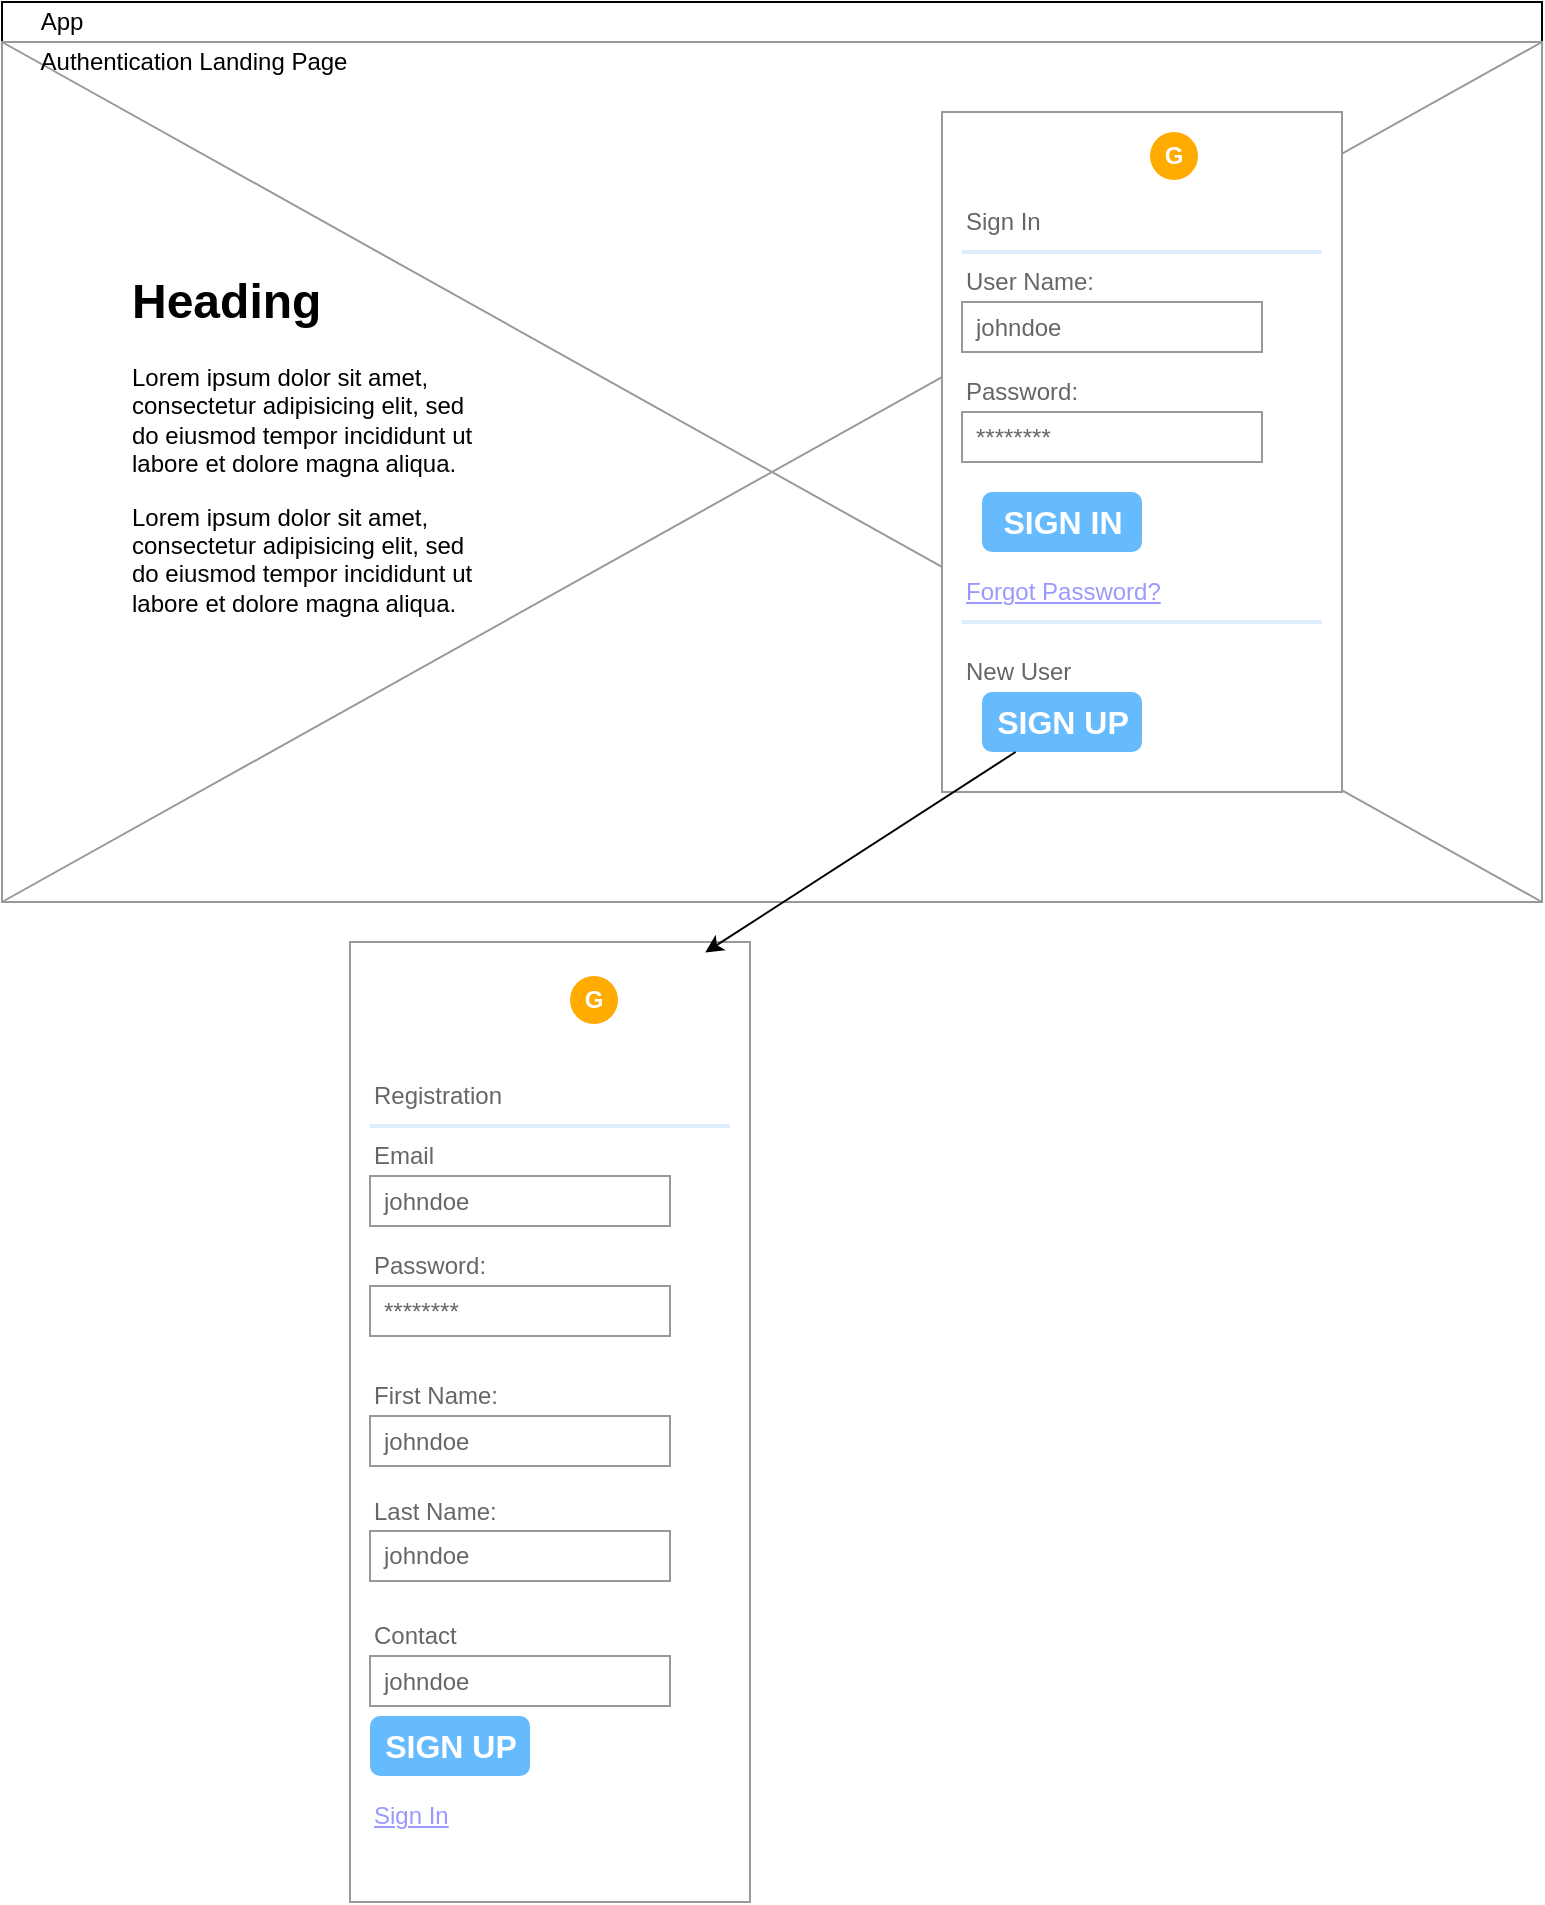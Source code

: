 <mxfile version="22.1.4" type="github">
  <diagram name="Page-1" id="Z21mBP2d0bDcraAdHLnU">
    <mxGraphModel dx="1050" dy="630" grid="1" gridSize="10" guides="1" tooltips="1" connect="1" arrows="1" fold="1" page="1" pageScale="1" pageWidth="827" pageHeight="1169" math="0" shadow="0">
      <root>
        <mxCell id="0" />
        <mxCell id="1" parent="0" />
        <mxCell id="4ooZNw-VQ2BO_oq2PY-E-2" value="" style="rounded=0;whiteSpace=wrap;html=1;" vertex="1" parent="1">
          <mxGeometry x="40" y="70" width="770" height="450" as="geometry" />
        </mxCell>
        <mxCell id="4ooZNw-VQ2BO_oq2PY-E-6" value="" style="verticalLabelPosition=bottom;shadow=0;dashed=0;align=center;html=1;verticalAlign=top;strokeWidth=1;shape=mxgraph.mockup.graphics.simpleIcon;strokeColor=#999999;" vertex="1" parent="1">
          <mxGeometry x="40" y="90" width="770" height="430" as="geometry" />
        </mxCell>
        <mxCell id="4ooZNw-VQ2BO_oq2PY-E-3" value="App" style="text;html=1;strokeColor=none;fillColor=none;align=center;verticalAlign=middle;whiteSpace=wrap;rounded=0;" vertex="1" parent="1">
          <mxGeometry x="40" y="70" width="60" height="20" as="geometry" />
        </mxCell>
        <mxCell id="4ooZNw-VQ2BO_oq2PY-E-5" value="Authentication Landing Page" style="text;html=1;strokeColor=none;fillColor=none;align=center;verticalAlign=middle;whiteSpace=wrap;rounded=0;" vertex="1" parent="1">
          <mxGeometry x="41" y="90" width="190" height="20" as="geometry" />
        </mxCell>
        <mxCell id="4ooZNw-VQ2BO_oq2PY-E-7" value="&lt;h1&gt;Heading&lt;/h1&gt;&lt;p&gt;Lorem ipsum dolor sit amet, consectetur adipisicing elit, sed do eiusmod tempor incididunt ut labore et dolore magna aliqua.&lt;/p&gt;&lt;p&gt;Lorem ipsum dolor sit amet, consectetur adipisicing elit, sed do eiusmod tempor incididunt ut labore et dolore magna aliqua.&lt;br&gt;&lt;/p&gt;&lt;p&gt;&lt;br&gt;&lt;/p&gt;" style="text;html=1;strokeColor=none;fillColor=none;spacing=5;spacingTop=-20;whiteSpace=wrap;overflow=hidden;rounded=0;" vertex="1" parent="1">
          <mxGeometry x="100" y="200" width="190" height="190" as="geometry" />
        </mxCell>
        <mxCell id="4ooZNw-VQ2BO_oq2PY-E-8" value="" style="strokeWidth=1;shadow=0;dashed=0;align=center;html=1;shape=mxgraph.mockup.forms.rrect;rSize=0;strokeColor=#999999;fillColor=#ffffff;" vertex="1" parent="1">
          <mxGeometry x="510" y="125" width="200" height="340" as="geometry" />
        </mxCell>
        <mxCell id="4ooZNw-VQ2BO_oq2PY-E-9" value="Sign In" style="strokeWidth=1;shadow=0;dashed=0;align=center;html=1;shape=mxgraph.mockup.forms.anchor;fontSize=12;fontColor=#666666;align=left;resizeWidth=1;spacingLeft=0;" vertex="1" parent="4ooZNw-VQ2BO_oq2PY-E-8">
          <mxGeometry width="100" height="20" relative="1" as="geometry">
            <mxPoint x="10" y="45" as="offset" />
          </mxGeometry>
        </mxCell>
        <mxCell id="4ooZNw-VQ2BO_oq2PY-E-10" value="" style="shape=line;strokeColor=#ddeeff;strokeWidth=2;html=1;resizeWidth=1;" vertex="1" parent="4ooZNw-VQ2BO_oq2PY-E-8">
          <mxGeometry width="180" height="10" relative="1" as="geometry">
            <mxPoint x="10" y="65" as="offset" />
          </mxGeometry>
        </mxCell>
        <mxCell id="4ooZNw-VQ2BO_oq2PY-E-11" value="User Name:" style="strokeWidth=1;shadow=0;dashed=0;align=center;html=1;shape=mxgraph.mockup.forms.anchor;fontSize=12;fontColor=#666666;align=left;resizeWidth=1;spacingLeft=0;" vertex="1" parent="4ooZNw-VQ2BO_oq2PY-E-8">
          <mxGeometry width="100" height="20" relative="1" as="geometry">
            <mxPoint x="10" y="75" as="offset" />
          </mxGeometry>
        </mxCell>
        <mxCell id="4ooZNw-VQ2BO_oq2PY-E-12" value="johndoe" style="strokeWidth=1;shadow=0;dashed=0;align=center;html=1;shape=mxgraph.mockup.forms.rrect;rSize=0;strokeColor=#999999;fontColor=#666666;align=left;spacingLeft=5;resizeWidth=1;" vertex="1" parent="4ooZNw-VQ2BO_oq2PY-E-8">
          <mxGeometry width="150" height="25" relative="1" as="geometry">
            <mxPoint x="10" y="95" as="offset" />
          </mxGeometry>
        </mxCell>
        <mxCell id="4ooZNw-VQ2BO_oq2PY-E-13" value="Password:" style="strokeWidth=1;shadow=0;dashed=0;align=center;html=1;shape=mxgraph.mockup.forms.anchor;fontSize=12;fontColor=#666666;align=left;resizeWidth=1;spacingLeft=0;" vertex="1" parent="4ooZNw-VQ2BO_oq2PY-E-8">
          <mxGeometry width="100" height="20" relative="1" as="geometry">
            <mxPoint x="10" y="130" as="offset" />
          </mxGeometry>
        </mxCell>
        <mxCell id="4ooZNw-VQ2BO_oq2PY-E-14" value="********" style="strokeWidth=1;shadow=0;dashed=0;align=center;html=1;shape=mxgraph.mockup.forms.rrect;rSize=0;strokeColor=#999999;fontColor=#666666;align=left;spacingLeft=5;resizeWidth=1;" vertex="1" parent="4ooZNw-VQ2BO_oq2PY-E-8">
          <mxGeometry width="150" height="25" relative="1" as="geometry">
            <mxPoint x="10" y="150" as="offset" />
          </mxGeometry>
        </mxCell>
        <mxCell id="4ooZNw-VQ2BO_oq2PY-E-15" value="SIGN IN" style="strokeWidth=1;shadow=0;dashed=0;align=center;html=1;shape=mxgraph.mockup.forms.rrect;rSize=5;strokeColor=none;fontColor=#ffffff;fillColor=#66bbff;fontSize=16;fontStyle=1;" vertex="1" parent="4ooZNw-VQ2BO_oq2PY-E-8">
          <mxGeometry y="1" width="80" height="30" relative="1" as="geometry">
            <mxPoint x="20" y="-150" as="offset" />
          </mxGeometry>
        </mxCell>
        <mxCell id="4ooZNw-VQ2BO_oq2PY-E-16" value="Forgot Password?" style="strokeWidth=1;shadow=0;dashed=0;align=center;html=1;shape=mxgraph.mockup.forms.anchor;fontSize=12;fontColor=#9999ff;align=left;spacingLeft=0;fontStyle=4;resizeWidth=1;" vertex="1" parent="4ooZNw-VQ2BO_oq2PY-E-8">
          <mxGeometry y="1" width="150" height="20" relative="1" as="geometry">
            <mxPoint x="10" y="-110" as="offset" />
          </mxGeometry>
        </mxCell>
        <mxCell id="4ooZNw-VQ2BO_oq2PY-E-17" value="" style="shape=line;strokeColor=#ddeeff;strokeWidth=2;html=1;resizeWidth=1;" vertex="1" parent="4ooZNw-VQ2BO_oq2PY-E-8">
          <mxGeometry y="1" width="180" height="10" relative="1" as="geometry">
            <mxPoint x="10" y="-90" as="offset" />
          </mxGeometry>
        </mxCell>
        <mxCell id="4ooZNw-VQ2BO_oq2PY-E-18" value="New User" style="strokeWidth=1;shadow=0;dashed=0;align=center;html=1;shape=mxgraph.mockup.forms.anchor;fontSize=12;fontColor=#666666;align=left;spacingLeft=0;resizeWidth=1;" vertex="1" parent="4ooZNw-VQ2BO_oq2PY-E-8">
          <mxGeometry y="1" width="150" height="20" relative="1" as="geometry">
            <mxPoint x="10" y="-70" as="offset" />
          </mxGeometry>
        </mxCell>
        <mxCell id="4ooZNw-VQ2BO_oq2PY-E-19" value="SIGN UP" style="strokeWidth=1;shadow=0;dashed=0;align=center;html=1;shape=mxgraph.mockup.forms.rrect;rSize=5;strokeColor=none;fontColor=#ffffff;fillColor=#66bbff;fontSize=16;fontStyle=1;" vertex="1" parent="4ooZNw-VQ2BO_oq2PY-E-8">
          <mxGeometry y="1" width="80" height="30" relative="1" as="geometry">
            <mxPoint x="20" y="-50" as="offset" />
          </mxGeometry>
        </mxCell>
        <mxCell id="4ooZNw-VQ2BO_oq2PY-E-20" value="" style="shape=image;html=1;verticalAlign=top;verticalLabelPosition=bottom;labelBackgroundColor=#ffffff;imageAspect=0;aspect=fixed;image=https://cdn4.iconfinder.com/data/icons/miu-black-social-2/60/facebook-128.png" vertex="1" parent="4ooZNw-VQ2BO_oq2PY-E-8">
          <mxGeometry x="64" y="10" width="28" height="28" as="geometry" />
        </mxCell>
        <mxCell id="4ooZNw-VQ2BO_oq2PY-E-23" value="G" style="shape=ellipse;fillColor=#FFAB00;strokeColor=none;fontColor=#ffffff;align=center;verticalAlign=middle;whiteSpace=wrap;fontSize=12;fontStyle=1;html=1;sketch=0;" vertex="1" parent="4ooZNw-VQ2BO_oq2PY-E-8">
          <mxGeometry x="104" y="10" width="24" height="24" as="geometry" />
        </mxCell>
        <mxCell id="4ooZNw-VQ2BO_oq2PY-E-24" value="" style="strokeWidth=1;shadow=0;dashed=0;align=center;html=1;shape=mxgraph.mockup.forms.rrect;rSize=0;strokeColor=#999999;fillColor=#ffffff;" vertex="1" parent="1">
          <mxGeometry x="214" y="540" width="200" height="480" as="geometry" />
        </mxCell>
        <mxCell id="4ooZNw-VQ2BO_oq2PY-E-25" value="Registration" style="strokeWidth=1;shadow=0;dashed=0;align=center;html=1;shape=mxgraph.mockup.forms.anchor;fontSize=12;fontColor=#666666;align=left;resizeWidth=1;spacingLeft=0;" vertex="1" parent="4ooZNw-VQ2BO_oq2PY-E-24">
          <mxGeometry width="100" height="20" relative="1" as="geometry">
            <mxPoint x="10" y="67" as="offset" />
          </mxGeometry>
        </mxCell>
        <mxCell id="4ooZNw-VQ2BO_oq2PY-E-26" value="" style="shape=line;strokeColor=#ddeeff;strokeWidth=2;html=1;resizeWidth=1;" vertex="1" parent="4ooZNw-VQ2BO_oq2PY-E-24">
          <mxGeometry width="180" height="10" relative="1" as="geometry">
            <mxPoint x="10" y="87" as="offset" />
          </mxGeometry>
        </mxCell>
        <mxCell id="4ooZNw-VQ2BO_oq2PY-E-27" value="Email" style="strokeWidth=1;shadow=0;dashed=0;align=center;html=1;shape=mxgraph.mockup.forms.anchor;fontSize=12;fontColor=#666666;align=left;resizeWidth=1;spacingLeft=0;" vertex="1" parent="4ooZNw-VQ2BO_oq2PY-E-24">
          <mxGeometry width="100" height="20" relative="1" as="geometry">
            <mxPoint x="10" y="97" as="offset" />
          </mxGeometry>
        </mxCell>
        <mxCell id="4ooZNw-VQ2BO_oq2PY-E-28" value="johndoe" style="strokeWidth=1;shadow=0;dashed=0;align=center;html=1;shape=mxgraph.mockup.forms.rrect;rSize=0;strokeColor=#999999;fontColor=#666666;align=left;spacingLeft=5;resizeWidth=1;" vertex="1" parent="4ooZNw-VQ2BO_oq2PY-E-24">
          <mxGeometry width="150" height="25" relative="1" as="geometry">
            <mxPoint x="10" y="117" as="offset" />
          </mxGeometry>
        </mxCell>
        <mxCell id="4ooZNw-VQ2BO_oq2PY-E-29" value="Password:" style="strokeWidth=1;shadow=0;dashed=0;align=center;html=1;shape=mxgraph.mockup.forms.anchor;fontSize=12;fontColor=#666666;align=left;resizeWidth=1;spacingLeft=0;" vertex="1" parent="4ooZNw-VQ2BO_oq2PY-E-24">
          <mxGeometry width="100" height="20" relative="1" as="geometry">
            <mxPoint x="10" y="152" as="offset" />
          </mxGeometry>
        </mxCell>
        <mxCell id="4ooZNw-VQ2BO_oq2PY-E-30" value="********" style="strokeWidth=1;shadow=0;dashed=0;align=center;html=1;shape=mxgraph.mockup.forms.rrect;rSize=0;strokeColor=#999999;fontColor=#666666;align=left;spacingLeft=5;resizeWidth=1;" vertex="1" parent="4ooZNw-VQ2BO_oq2PY-E-24">
          <mxGeometry width="150" height="25" relative="1" as="geometry">
            <mxPoint x="10" y="172" as="offset" />
          </mxGeometry>
        </mxCell>
        <mxCell id="4ooZNw-VQ2BO_oq2PY-E-32" value="Sign In" style="strokeWidth=1;shadow=0;dashed=0;align=center;html=1;shape=mxgraph.mockup.forms.anchor;fontSize=12;fontColor=#9999ff;align=left;spacingLeft=0;fontStyle=4;resizeWidth=1;" vertex="1" parent="4ooZNw-VQ2BO_oq2PY-E-24">
          <mxGeometry y="1" width="150" height="20" relative="1" as="geometry">
            <mxPoint x="10" y="-53" as="offset" />
          </mxGeometry>
        </mxCell>
        <mxCell id="4ooZNw-VQ2BO_oq2PY-E-35" value="SIGN UP" style="strokeWidth=1;shadow=0;dashed=0;align=center;html=1;shape=mxgraph.mockup.forms.rrect;rSize=5;strokeColor=none;fontColor=#ffffff;fillColor=#66bbff;fontSize=16;fontStyle=1;" vertex="1" parent="4ooZNw-VQ2BO_oq2PY-E-24">
          <mxGeometry y="1" width="80" height="30" relative="1" as="geometry">
            <mxPoint x="10" y="-93" as="offset" />
          </mxGeometry>
        </mxCell>
        <mxCell id="4ooZNw-VQ2BO_oq2PY-E-36" value="First Name:" style="strokeWidth=1;shadow=0;dashed=0;align=center;html=1;shape=mxgraph.mockup.forms.anchor;fontSize=12;fontColor=#666666;align=left;resizeWidth=1;spacingLeft=0;" vertex="1" parent="4ooZNw-VQ2BO_oq2PY-E-24">
          <mxGeometry x="10" y="217" width="100" height="20" as="geometry" />
        </mxCell>
        <mxCell id="4ooZNw-VQ2BO_oq2PY-E-37" value="johndoe" style="strokeWidth=1;shadow=0;dashed=0;align=center;html=1;shape=mxgraph.mockup.forms.rrect;rSize=0;strokeColor=#999999;fontColor=#666666;align=left;spacingLeft=5;resizeWidth=1;" vertex="1" parent="4ooZNw-VQ2BO_oq2PY-E-24">
          <mxGeometry x="10" y="237" width="150" height="25" as="geometry" />
        </mxCell>
        <mxCell id="4ooZNw-VQ2BO_oq2PY-E-38" value="Last Name:" style="strokeWidth=1;shadow=0;dashed=0;align=center;html=1;shape=mxgraph.mockup.forms.anchor;fontSize=12;fontColor=#666666;align=left;resizeWidth=1;spacingLeft=0;" vertex="1" parent="4ooZNw-VQ2BO_oq2PY-E-24">
          <mxGeometry x="10" y="274.5" width="100" height="20" as="geometry" />
        </mxCell>
        <mxCell id="4ooZNw-VQ2BO_oq2PY-E-39" value="johndoe" style="strokeWidth=1;shadow=0;dashed=0;align=center;html=1;shape=mxgraph.mockup.forms.rrect;rSize=0;strokeColor=#999999;fontColor=#666666;align=left;spacingLeft=5;resizeWidth=1;" vertex="1" parent="4ooZNw-VQ2BO_oq2PY-E-24">
          <mxGeometry x="10" y="294.5" width="150" height="25" as="geometry" />
        </mxCell>
        <mxCell id="4ooZNw-VQ2BO_oq2PY-E-40" value="Contact" style="strokeWidth=1;shadow=0;dashed=0;align=center;html=1;shape=mxgraph.mockup.forms.anchor;fontSize=12;fontColor=#666666;align=left;resizeWidth=1;spacingLeft=0;" vertex="1" parent="4ooZNw-VQ2BO_oq2PY-E-24">
          <mxGeometry x="10" y="337" width="100" height="20" as="geometry" />
        </mxCell>
        <mxCell id="4ooZNw-VQ2BO_oq2PY-E-41" value="johndoe" style="strokeWidth=1;shadow=0;dashed=0;align=center;html=1;shape=mxgraph.mockup.forms.rrect;rSize=0;strokeColor=#999999;fontColor=#666666;align=left;spacingLeft=5;resizeWidth=1;" vertex="1" parent="4ooZNw-VQ2BO_oq2PY-E-24">
          <mxGeometry x="10" y="357" width="150" height="25" as="geometry" />
        </mxCell>
        <mxCell id="4ooZNw-VQ2BO_oq2PY-E-42" value="" style="shape=image;html=1;verticalAlign=top;verticalLabelPosition=bottom;labelBackgroundColor=#ffffff;imageAspect=0;aspect=fixed;image=https://cdn4.iconfinder.com/data/icons/miu-black-social-2/60/facebook-128.png" vertex="1" parent="4ooZNw-VQ2BO_oq2PY-E-24">
          <mxGeometry x="60" y="17" width="28" height="28" as="geometry" />
        </mxCell>
        <mxCell id="4ooZNw-VQ2BO_oq2PY-E-57" value="G" style="shape=ellipse;fillColor=#FFAB00;strokeColor=none;fontColor=#ffffff;align=center;verticalAlign=middle;whiteSpace=wrap;fontSize=12;fontStyle=1;html=1;sketch=0;" vertex="1" parent="4ooZNw-VQ2BO_oq2PY-E-24">
          <mxGeometry x="110" y="17" width="24" height="24" as="geometry" />
        </mxCell>
        <mxCell id="4ooZNw-VQ2BO_oq2PY-E-58" value="" style="endArrow=classic;html=1;rounded=0;entryX=0.888;entryY=0.011;entryDx=0;entryDy=0;entryPerimeter=0;" edge="1" parent="1" source="4ooZNw-VQ2BO_oq2PY-E-19" target="4ooZNw-VQ2BO_oq2PY-E-24">
          <mxGeometry width="50" height="50" relative="1" as="geometry">
            <mxPoint x="390" y="760" as="sourcePoint" />
            <mxPoint x="500" y="840" as="targetPoint" />
          </mxGeometry>
        </mxCell>
      </root>
    </mxGraphModel>
  </diagram>
</mxfile>

